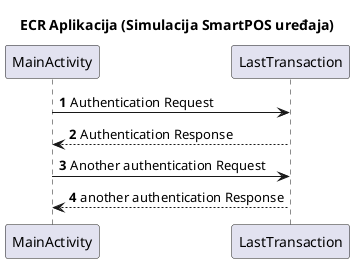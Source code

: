 @startuml
'https://plantuml.com/sequence-diagram

autonumber

title ECR Aplikacija (Simulacija SmartPOS uređaja)

participant "MainActivity" as A
participant "LastTransaction" as B

A -> B: Authentication Request
B --> A: Authentication Response

A -> B: Another authentication Request
A <-- B: another authentication Response
@enduml
